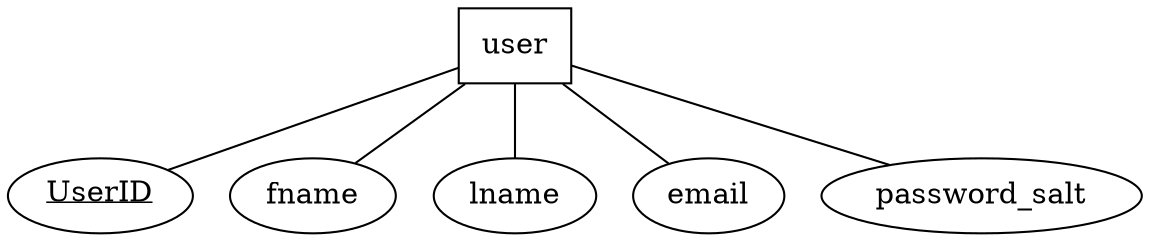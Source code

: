 
// USE TO VIEW
// http://magjac.com/graphviz-visual-editor/

digraph Lib{
    dir=none
    
    user [shape = box]
    UserID [label = <<u>UserID</u>>]

    user -> {fname;lname;email;password_salt;UserID} [dir = none]
    
    
    
    
    
    
}
